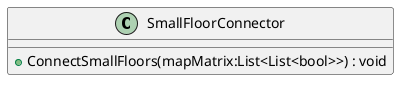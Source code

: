 @startuml
class SmallFloorConnector {
    + ConnectSmallFloors(mapMatrix:List<List<bool>>) : void
}
@enduml
